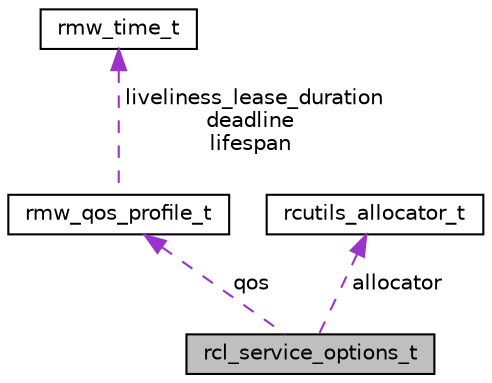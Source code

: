 digraph "rcl_service_options_t"
{
  edge [fontname="Helvetica",fontsize="10",labelfontname="Helvetica",labelfontsize="10"];
  node [fontname="Helvetica",fontsize="10",shape=record];
  Node1 [label="rcl_service_options_t",height=0.2,width=0.4,color="black", fillcolor="grey75", style="filled", fontcolor="black"];
  Node2 -> Node1 [dir="back",color="darkorchid3",fontsize="10",style="dashed",label=" qos" ,fontname="Helvetica"];
  Node2 [label="rmw_qos_profile_t",height=0.2,width=0.4,color="black", fillcolor="white", style="filled",URL="/tmp/tmp.Txb212H7Lz/doxygen_tag_files/rmw.tag$structrmw__qos__profile__t.html"];
  Node3 -> Node2 [dir="back",color="darkorchid3",fontsize="10",style="dashed",label=" liveliness_lease_duration\ndeadline\nlifespan" ,fontname="Helvetica"];
  Node3 [label="rmw_time_t",height=0.2,width=0.4,color="black", fillcolor="white", style="filled",URL="/tmp/tmp.Txb212H7Lz/doxygen_tag_files/rmw.tag$structrmw__time__t.html"];
  Node4 -> Node1 [dir="back",color="darkorchid3",fontsize="10",style="dashed",label=" allocator" ,fontname="Helvetica"];
  Node4 [label="rcutils_allocator_t",height=0.2,width=0.4,color="black", fillcolor="white", style="filled",URL="/tmp/tmp.Txb212H7Lz/doxygen_tag_files/rcutils.tag$structrcutils__allocator__t.html"];
}

